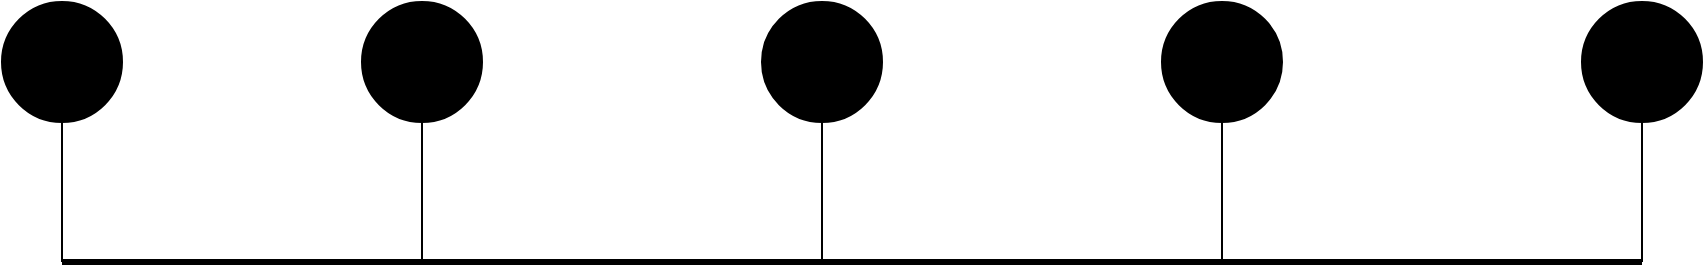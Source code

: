 <mxfile version="22.1.17" type="github">
  <diagram name="Page-1" id="BK6WYS93bBaE-FZSfa2g">
    <mxGraphModel dx="830" dy="428" grid="1" gridSize="10" guides="1" tooltips="1" connect="1" arrows="1" fold="1" page="1" pageScale="1" pageWidth="850" pageHeight="1100" math="0" shadow="0">
      <root>
        <mxCell id="0" />
        <mxCell id="1" parent="0" />
        <mxCell id="EhZcKbwjIsW_23zAJlf4-1" value="" style="endArrow=none;html=1;rounded=0;strokeWidth=3;" edge="1" parent="1">
          <mxGeometry width="50" height="50" relative="1" as="geometry">
            <mxPoint x="30" y="200" as="sourcePoint" />
            <mxPoint x="820" y="200" as="targetPoint" />
          </mxGeometry>
        </mxCell>
        <mxCell id="EhZcKbwjIsW_23zAJlf4-2" value="" style="verticalLabelPosition=bottom;shadow=0;dashed=0;align=center;html=1;verticalAlign=top;shape=mxgraph.electrical.transmission.testPoint;" vertex="1" parent="1">
          <mxGeometry x="180" y="70" width="60" height="130" as="geometry" />
        </mxCell>
        <mxCell id="EhZcKbwjIsW_23zAJlf4-3" value="" style="verticalLabelPosition=bottom;shadow=0;dashed=0;align=center;html=1;verticalAlign=top;shape=mxgraph.electrical.transmission.testPoint;" vertex="1" parent="1">
          <mxGeometry x="380" y="70" width="60" height="130" as="geometry" />
        </mxCell>
        <mxCell id="EhZcKbwjIsW_23zAJlf4-4" value="" style="verticalLabelPosition=bottom;shadow=0;dashed=0;align=center;html=1;verticalAlign=top;shape=mxgraph.electrical.transmission.testPoint;" vertex="1" parent="1">
          <mxGeometry x="580" y="70" width="60" height="130" as="geometry" />
        </mxCell>
        <mxCell id="EhZcKbwjIsW_23zAJlf4-5" value="" style="verticalLabelPosition=bottom;shadow=0;dashed=0;align=center;html=1;verticalAlign=top;shape=mxgraph.electrical.transmission.testPoint;" vertex="1" parent="1">
          <mxGeometry x="790" y="70" width="60" height="130" as="geometry" />
        </mxCell>
        <mxCell id="EhZcKbwjIsW_23zAJlf4-6" value="" style="verticalLabelPosition=bottom;shadow=0;dashed=0;align=center;html=1;verticalAlign=top;shape=mxgraph.electrical.transmission.testPoint;" vertex="1" parent="1">
          <mxGeometry y="70" width="60" height="130" as="geometry" />
        </mxCell>
      </root>
    </mxGraphModel>
  </diagram>
</mxfile>
